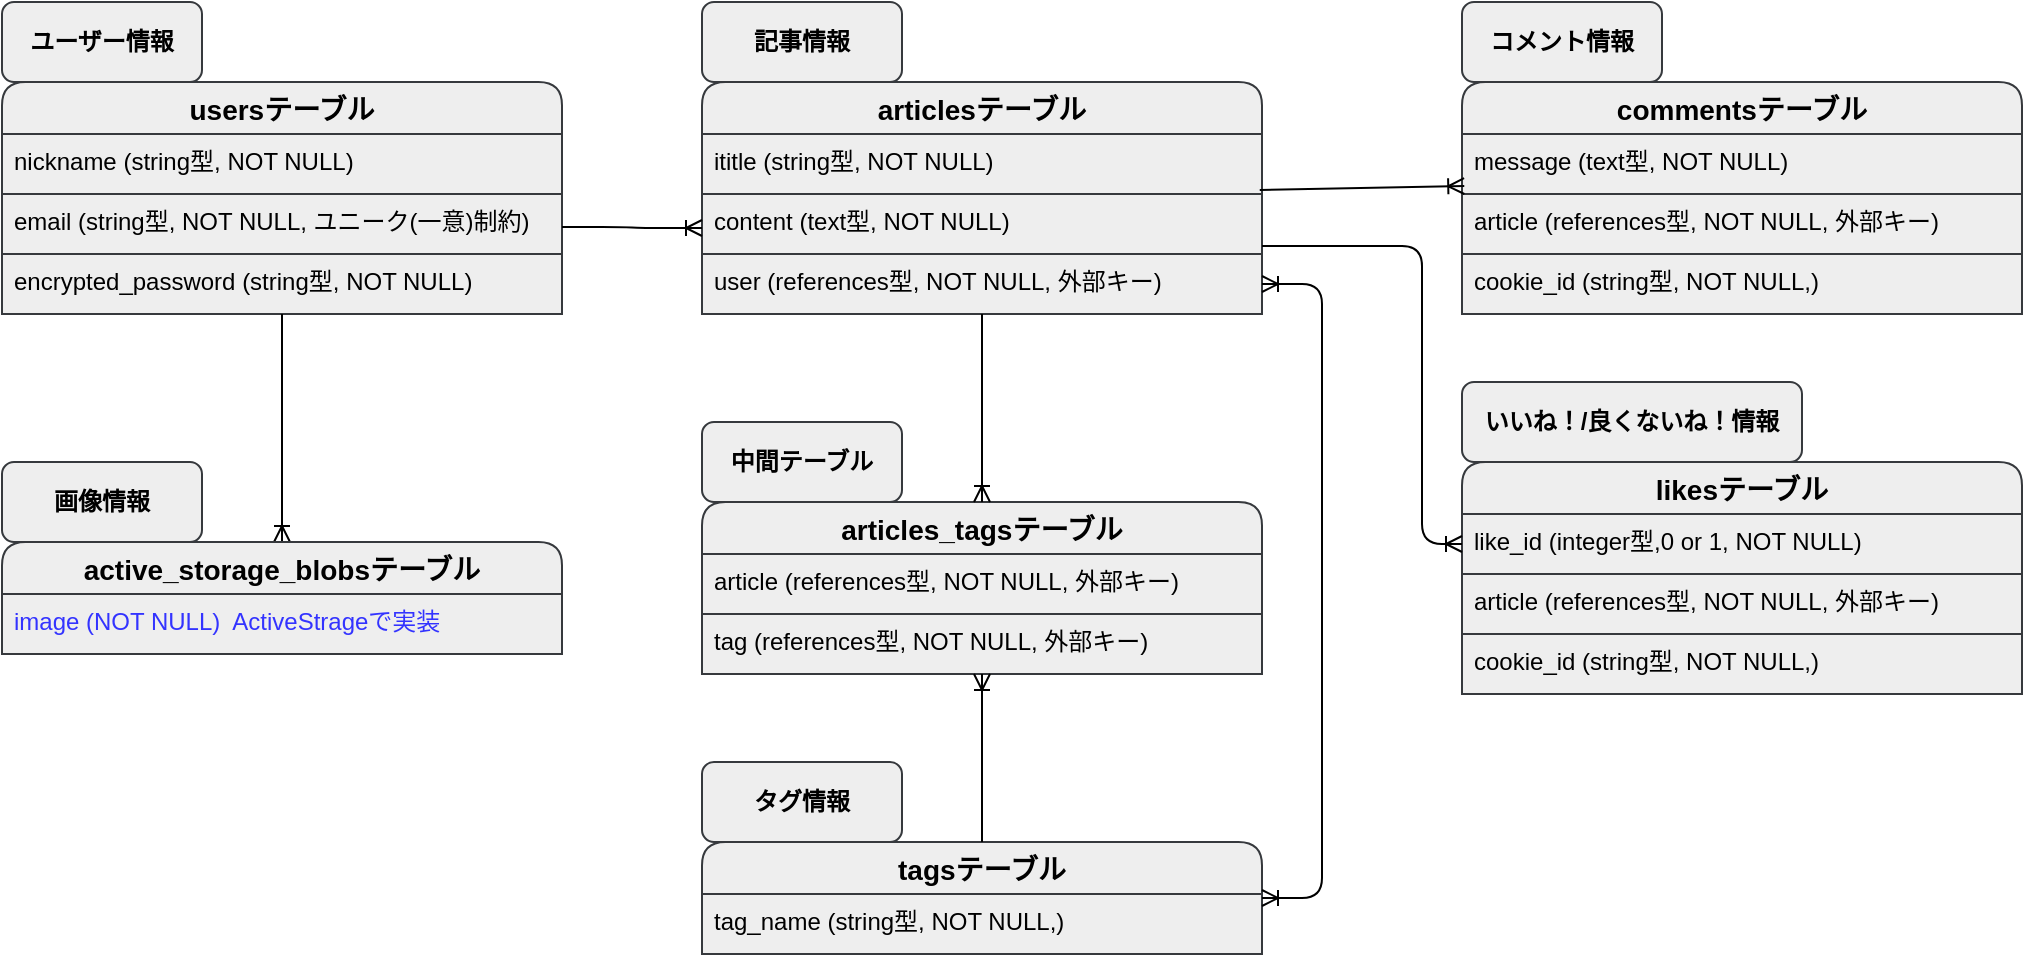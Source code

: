 <mxfile>
    <diagram id="iK9eycRJPg6SYrZd0W95" name="ページ１">
        <mxGraphModel dx="517" dy="526" grid="1" gridSize="10" guides="1" tooltips="1" connect="1" arrows="1" fold="1" page="1" pageScale="1" pageWidth="827" pageHeight="1169" math="0" shadow="0">
            <root>
                <mxCell id="VafTBtpye_XPdqLhDcZI-0"/>
                <mxCell id="VafTBtpye_XPdqLhDcZI-1" parent="VafTBtpye_XPdqLhDcZI-0"/>
                <mxCell id="drJjomzJPlkLiz0vsGmV-22" value="usersテーブル" style="swimlane;fontStyle=1;childLayout=stackLayout;horizontal=1;startSize=26;horizontalStack=0;resizeParent=1;resizeParentMax=0;resizeLast=0;collapsible=1;marginBottom=0;align=center;fontSize=14;rounded=1;labelBackgroundColor=none;fillColor=#eeeeee;strokeColor=#36393d;fontColor=#000000;" parent="VafTBtpye_XPdqLhDcZI-1" vertex="1">
                    <mxGeometry x="30" y="80" width="280" height="116" as="geometry"/>
                </mxCell>
                <mxCell id="drJjomzJPlkLiz0vsGmV-23" value="nickname (string型, NOT NULL)" style="text;strokeColor=#36393d;fillColor=#eeeeee;spacingLeft=4;spacingRight=4;overflow=hidden;rotatable=0;points=[[0,0.5],[1,0.5]];portConstraint=eastwest;fontSize=12;labelBackgroundColor=none;fontColor=#000000;" parent="drJjomzJPlkLiz0vsGmV-22" vertex="1">
                    <mxGeometry y="26" width="280" height="30" as="geometry"/>
                </mxCell>
                <mxCell id="drJjomzJPlkLiz0vsGmV-24" value="email (string型, NOT NULL, ユニーク(一意)制約)" style="text;strokeColor=#36393d;fillColor=#eeeeee;spacingLeft=4;spacingRight=4;overflow=hidden;rotatable=0;points=[[0,0.5],[1,0.5]];portConstraint=eastwest;fontSize=12;fontColor=#000000;" parent="drJjomzJPlkLiz0vsGmV-22" vertex="1">
                    <mxGeometry y="56" width="280" height="30" as="geometry"/>
                </mxCell>
                <mxCell id="drJjomzJPlkLiz0vsGmV-26" value="encrypted_password (string型, NOT NULL)" style="text;strokeColor=#36393d;fillColor=#eeeeee;spacingLeft=4;spacingRight=4;overflow=hidden;rotatable=0;points=[[0,0.5],[1,0.5]];portConstraint=eastwest;fontSize=12;fontColor=#000000;" parent="drJjomzJPlkLiz0vsGmV-22" vertex="1">
                    <mxGeometry y="86" width="280" height="30" as="geometry"/>
                </mxCell>
                <mxCell id="drJjomzJPlkLiz0vsGmV-43" style="edgeStyle=orthogonalEdgeStyle;rounded=0;orthogonalLoop=1;jettySize=auto;html=1;exitX=1;exitY=0.5;exitDx=0;exitDy=0;" parent="drJjomzJPlkLiz0vsGmV-22" edge="1">
                    <mxGeometry relative="1" as="geometry">
                        <mxPoint x="280" y="131" as="sourcePoint"/>
                        <mxPoint x="280" y="131" as="targetPoint"/>
                    </mxGeometry>
                </mxCell>
                <mxCell id="drJjomzJPlkLiz0vsGmV-46" value="articlesテーブル" style="swimlane;fontStyle=1;childLayout=stackLayout;horizontal=1;startSize=26;horizontalStack=0;resizeParent=1;resizeParentMax=0;resizeLast=0;collapsible=1;marginBottom=0;align=center;fontSize=14;rounded=1;labelBackgroundColor=none;fillColor=#eeeeee;strokeColor=#36393d;fontColor=#000000;" parent="VafTBtpye_XPdqLhDcZI-1" vertex="1">
                    <mxGeometry x="380" y="80" width="280" height="116" as="geometry"/>
                </mxCell>
                <mxCell id="drJjomzJPlkLiz0vsGmV-48" value="ititle (string型, NOT NULL)" style="text;strokeColor=#36393d;fillColor=#eeeeee;spacingLeft=4;spacingRight=4;overflow=hidden;rotatable=0;points=[[0,0.5],[1,0.5]];portConstraint=eastwest;fontSize=12;fontColor=#000000;" parent="drJjomzJPlkLiz0vsGmV-46" vertex="1">
                    <mxGeometry y="26" width="280" height="30" as="geometry"/>
                </mxCell>
                <mxCell id="drJjomzJPlkLiz0vsGmV-49" value="content (text型, NOT NULL)" style="text;strokeColor=#36393d;fillColor=#eeeeee;spacingLeft=4;spacingRight=4;overflow=hidden;rotatable=0;points=[[0,0.5],[1,0.5]];portConstraint=eastwest;fontSize=12;fontColor=#000000;" parent="drJjomzJPlkLiz0vsGmV-46" vertex="1">
                    <mxGeometry y="56" width="280" height="30" as="geometry"/>
                </mxCell>
                <mxCell id="drJjomzJPlkLiz0vsGmV-58" value="user (references型, NOT NULL, 外部キー)" style="text;strokeColor=#36393d;fillColor=#eeeeee;spacingLeft=4;spacingRight=4;overflow=hidden;rotatable=0;points=[[0,0.5],[1,0.5]];portConstraint=eastwest;fontSize=12;fontColor=#000000;" parent="drJjomzJPlkLiz0vsGmV-46" vertex="1">
                    <mxGeometry y="86" width="280" height="30" as="geometry"/>
                </mxCell>
                <mxCell id="drJjomzJPlkLiz0vsGmV-66" value="tagsテーブル" style="swimlane;fontStyle=1;childLayout=stackLayout;horizontal=1;startSize=26;horizontalStack=0;resizeParent=1;resizeParentMax=0;resizeLast=0;collapsible=1;marginBottom=0;align=center;fontSize=14;rounded=1;labelBackgroundColor=none;fillColor=#eeeeee;strokeColor=#36393d;fontColor=#000000;" parent="VafTBtpye_XPdqLhDcZI-1" vertex="1">
                    <mxGeometry x="380" y="460" width="280" height="56" as="geometry"/>
                </mxCell>
                <mxCell id="1" value="tag_name (string型, NOT NULL,)" style="text;strokeColor=#36393d;fillColor=#eeeeee;spacingLeft=4;spacingRight=4;overflow=hidden;rotatable=0;points=[[0,0.5],[1,0.5]];portConstraint=eastwest;fontSize=12;fontColor=#000000;" parent="drJjomzJPlkLiz0vsGmV-66" vertex="1">
                    <mxGeometry y="26" width="280" height="30" as="geometry"/>
                </mxCell>
                <mxCell id="drJjomzJPlkLiz0vsGmV-82" value="" style="endArrow=none;html=1;rounded=0;fontColor=#000000;entryX=0.5;entryY=1;entryDx=0;entryDy=0;startArrow=ERoneToMany;startFill=0;" parent="VafTBtpye_XPdqLhDcZI-1" target="drJjomzJPlkLiz0vsGmV-22" edge="1">
                    <mxGeometry relative="1" as="geometry">
                        <mxPoint x="170" y="310" as="sourcePoint"/>
                        <mxPoint x="340" y="360" as="targetPoint"/>
                    </mxGeometry>
                </mxCell>
                <mxCell id="drJjomzJPlkLiz0vsGmV-87" value="ユーザー情報" style="whiteSpace=wrap;html=1;align=center;rounded=1;glass=0;labelBackgroundColor=none;strokeColor=#36393d;fillColor=#eeeeee;fontColor=#000000;fontStyle=1" parent="VafTBtpye_XPdqLhDcZI-1" vertex="1">
                    <mxGeometry x="30" y="40" width="100" height="40" as="geometry"/>
                </mxCell>
                <mxCell id="drJjomzJPlkLiz0vsGmV-88" value="記事情報" style="whiteSpace=wrap;html=1;align=center;rounded=1;glass=0;labelBackgroundColor=none;strokeColor=#36393d;fillColor=#eeeeee;fontColor=#000000;fontStyle=1" parent="VafTBtpye_XPdqLhDcZI-1" vertex="1">
                    <mxGeometry x="380" y="40" width="100" height="40" as="geometry"/>
                </mxCell>
                <mxCell id="drJjomzJPlkLiz0vsGmV-89" value="画像情報" style="whiteSpace=wrap;html=1;align=center;rounded=1;glass=0;labelBackgroundColor=none;strokeColor=#36393d;fillColor=#eeeeee;fontColor=#000000;fontStyle=1" parent="VafTBtpye_XPdqLhDcZI-1" vertex="1">
                    <mxGeometry x="30" y="270" width="100" height="40" as="geometry"/>
                </mxCell>
                <mxCell id="drJjomzJPlkLiz0vsGmV-90" value="タグ情報" style="whiteSpace=wrap;html=1;align=center;rounded=1;glass=0;labelBackgroundColor=none;strokeColor=#36393d;fillColor=#eeeeee;fontColor=#000000;fontStyle=1" parent="VafTBtpye_XPdqLhDcZI-1" vertex="1">
                    <mxGeometry x="380" y="420" width="100" height="40" as="geometry"/>
                </mxCell>
                <mxCell id="drJjomzJPlkLiz0vsGmV-94" value="" style="edgeStyle=entityRelationEdgeStyle;fontSize=12;html=1;endArrow=ERoneToMany;fontColor=#000000;exitX=1;exitY=0.5;exitDx=0;exitDy=0;" parent="VafTBtpye_XPdqLhDcZI-1" edge="1">
                    <mxGeometry width="100" height="100" relative="1" as="geometry">
                        <mxPoint x="310" y="152.5" as="sourcePoint"/>
                        <mxPoint x="380" y="153" as="targetPoint"/>
                    </mxGeometry>
                </mxCell>
                <mxCell id="3" value="commentsテーブル" style="swimlane;fontStyle=1;childLayout=stackLayout;horizontal=1;startSize=26;horizontalStack=0;resizeParent=1;resizeParentMax=0;resizeLast=0;collapsible=1;marginBottom=0;align=center;fontSize=14;rounded=1;labelBackgroundColor=none;fillColor=#eeeeee;strokeColor=#36393d;fontColor=#000000;" parent="VafTBtpye_XPdqLhDcZI-1" vertex="1">
                    <mxGeometry x="760" y="80" width="280" height="116" as="geometry"/>
                </mxCell>
                <mxCell id="14" value="message (text型, NOT NULL)" style="text;strokeColor=#36393d;fillColor=#eeeeee;spacingLeft=4;spacingRight=4;overflow=hidden;rotatable=0;points=[[0,0.5],[1,0.5]];portConstraint=eastwest;fontSize=12;fontColor=#000000;" parent="3" vertex="1">
                    <mxGeometry y="26" width="280" height="30" as="geometry"/>
                </mxCell>
                <mxCell id="12" style="edgeStyle=orthogonalEdgeStyle;rounded=0;orthogonalLoop=1;jettySize=auto;html=1;exitX=1;exitY=0.5;exitDx=0;exitDy=0;" parent="3" edge="1">
                    <mxGeometry relative="1" as="geometry">
                        <mxPoint x="280" y="131" as="sourcePoint"/>
                        <mxPoint x="280" y="131" as="targetPoint"/>
                    </mxGeometry>
                </mxCell>
                <mxCell id="16" value="article (references型, NOT NULL, 外部キー)" style="text;strokeColor=#36393d;fillColor=#eeeeee;spacingLeft=4;spacingRight=4;overflow=hidden;rotatable=0;points=[[0,0.5],[1,0.5]];portConstraint=eastwest;fontSize=12;fontColor=#000000;" parent="3" vertex="1">
                    <mxGeometry y="56" width="280" height="30" as="geometry"/>
                </mxCell>
                <mxCell id="47" value="cookie_id (string型, NOT NULL,)" style="text;strokeColor=#36393d;fillColor=#eeeeee;spacingLeft=4;spacingRight=4;overflow=hidden;rotatable=0;points=[[0,0.5],[1,0.5]];portConstraint=eastwest;fontSize=12;fontColor=#000000;" vertex="1" parent="3">
                    <mxGeometry y="86" width="280" height="30" as="geometry"/>
                </mxCell>
                <mxCell id="13" value="コメント情報" style="whiteSpace=wrap;html=1;align=center;rounded=1;glass=0;labelBackgroundColor=none;strokeColor=#36393d;fillColor=#eeeeee;fontColor=#000000;fontStyle=1" parent="VafTBtpye_XPdqLhDcZI-1" vertex="1">
                    <mxGeometry x="760" y="40" width="100" height="40" as="geometry"/>
                </mxCell>
                <mxCell id="19" value="" style="fontSize=12;html=1;endArrow=ERoneToMany;fontColor=#000000;exitX=0.996;exitY=0.933;exitDx=0;exitDy=0;exitPerimeter=0;entryX=0.004;entryY=0.867;entryDx=0;entryDy=0;entryPerimeter=0;" parent="VafTBtpye_XPdqLhDcZI-1" edge="1" target="14" source="drJjomzJPlkLiz0vsGmV-48">
                    <mxGeometry width="100" height="100" relative="1" as="geometry">
                        <mxPoint x="650" y="141" as="sourcePoint"/>
                        <mxPoint x="760" y="136" as="targetPoint"/>
                    </mxGeometry>
                </mxCell>
                <mxCell id="21" value="中間テーブル" style="whiteSpace=wrap;html=1;align=center;rounded=1;glass=0;labelBackgroundColor=none;strokeColor=#36393d;fillColor=#eeeeee;fontColor=#000000;fontStyle=1" vertex="1" parent="VafTBtpye_XPdqLhDcZI-1">
                    <mxGeometry x="380" y="250" width="100" height="40" as="geometry"/>
                </mxCell>
                <mxCell id="22" value="articles_tagsテーブル" style="swimlane;fontStyle=1;childLayout=stackLayout;horizontal=1;startSize=26;horizontalStack=0;resizeParent=1;resizeParentMax=0;resizeLast=0;collapsible=1;marginBottom=0;align=center;fontSize=14;rounded=1;labelBackgroundColor=none;fillColor=#eeeeee;strokeColor=#36393d;fontColor=#000000;" vertex="1" parent="VafTBtpye_XPdqLhDcZI-1">
                    <mxGeometry x="380" y="290" width="280" height="86" as="geometry"/>
                </mxCell>
                <mxCell id="24" value="article (references型, NOT NULL, 外部キー)" style="text;strokeColor=#36393d;fillColor=#eeeeee;spacingLeft=4;spacingRight=4;overflow=hidden;rotatable=0;points=[[0,0.5],[1,0.5]];portConstraint=eastwest;fontSize=12;fontColor=#000000;" vertex="1" parent="22">
                    <mxGeometry y="26" width="280" height="30" as="geometry"/>
                </mxCell>
                <mxCell id="26" value="tag (references型, NOT NULL, 外部キー)" style="text;strokeColor=#36393d;fillColor=#eeeeee;spacingLeft=4;spacingRight=4;overflow=hidden;rotatable=0;points=[[0,0.5],[1,0.5]];portConstraint=eastwest;fontSize=12;fontColor=#000000;" vertex="1" parent="22">
                    <mxGeometry y="56" width="280" height="30" as="geometry"/>
                </mxCell>
                <mxCell id="29" value="" style="fontSize=12;html=1;endArrow=ERoneToMany;fontColor=#000000;exitX=0.5;exitY=1;exitDx=0;exitDy=0;exitPerimeter=0;entryX=0.5;entryY=0;entryDx=0;entryDy=0;" edge="1" parent="VafTBtpye_XPdqLhDcZI-1" source="drJjomzJPlkLiz0vsGmV-58" target="22">
                    <mxGeometry width="100" height="100" relative="1" as="geometry">
                        <mxPoint x="560" y="240" as="sourcePoint"/>
                        <mxPoint x="620" y="240" as="targetPoint"/>
                    </mxGeometry>
                </mxCell>
                <mxCell id="30" value="" style="fontSize=12;html=1;endArrow=ERoneToMany;fontColor=#000000;exitX=0.5;exitY=0;exitDx=0;exitDy=0;entryX=0.5;entryY=1;entryDx=0;entryDy=0;" edge="1" parent="VafTBtpye_XPdqLhDcZI-1" source="drJjomzJPlkLiz0vsGmV-66" target="22">
                    <mxGeometry width="100" height="100" relative="1" as="geometry">
                        <mxPoint x="570" y="236" as="sourcePoint"/>
                        <mxPoint x="650" y="420" as="targetPoint"/>
                        <Array as="points"/>
                    </mxGeometry>
                </mxCell>
                <mxCell id="33" value="" style="edgeStyle=entityRelationEdgeStyle;fontSize=12;html=1;endArrow=ERoneToMany;startArrow=ERoneToMany;exitX=1;exitY=0.5;exitDx=0;exitDy=0;entryX=1;entryY=0.5;entryDx=0;entryDy=0;" edge="1" parent="VafTBtpye_XPdqLhDcZI-1" source="drJjomzJPlkLiz0vsGmV-66" target="drJjomzJPlkLiz0vsGmV-58">
                    <mxGeometry width="100" height="100" relative="1" as="geometry">
                        <mxPoint x="670" y="410" as="sourcePoint"/>
                        <mxPoint x="740" y="220" as="targetPoint"/>
                    </mxGeometry>
                </mxCell>
                <mxCell id="34" value="active_storage_blobsテーブル" style="swimlane;fontStyle=1;childLayout=stackLayout;horizontal=1;startSize=26;horizontalStack=0;resizeParent=1;resizeParentMax=0;resizeLast=0;collapsible=1;marginBottom=0;align=center;fontSize=14;rounded=1;labelBackgroundColor=none;fillColor=#eeeeee;strokeColor=#36393d;fontColor=#000000;" vertex="1" parent="VafTBtpye_XPdqLhDcZI-1">
                    <mxGeometry x="30" y="310" width="280" height="56" as="geometry"/>
                </mxCell>
                <mxCell id="35" value="image (NOT NULL)  ActiveStrageで実装" style="text;strokeColor=#36393d;fillColor=#eeeeee;spacingLeft=4;spacingRight=4;overflow=hidden;rotatable=0;points=[[0,0.5],[1,0.5]];portConstraint=eastwest;fontSize=12;fontColor=#3333FF;" vertex="1" parent="34">
                    <mxGeometry y="26" width="280" height="30" as="geometry"/>
                </mxCell>
                <mxCell id="39" value="likesテーブル" style="swimlane;fontStyle=1;childLayout=stackLayout;horizontal=1;startSize=26;horizontalStack=0;resizeParent=1;resizeParentMax=0;resizeLast=0;collapsible=1;marginBottom=0;align=center;fontSize=14;rounded=1;labelBackgroundColor=none;fillColor=#eeeeee;strokeColor=#36393d;fontColor=#000000;" vertex="1" parent="VafTBtpye_XPdqLhDcZI-1">
                    <mxGeometry x="760" y="270" width="280" height="116" as="geometry"/>
                </mxCell>
                <mxCell id="40" value="like_id (integer型,0 or 1, NOT NULL)" style="text;strokeColor=#36393d;fillColor=#eeeeee;spacingLeft=4;spacingRight=4;overflow=hidden;rotatable=0;points=[[0,0.5],[1,0.5]];portConstraint=eastwest;fontSize=12;fontColor=#000000;" vertex="1" parent="39">
                    <mxGeometry y="26" width="280" height="30" as="geometry"/>
                </mxCell>
                <mxCell id="41" style="edgeStyle=orthogonalEdgeStyle;rounded=0;orthogonalLoop=1;jettySize=auto;html=1;exitX=1;exitY=0.5;exitDx=0;exitDy=0;" edge="1" parent="39">
                    <mxGeometry relative="1" as="geometry">
                        <mxPoint x="280" y="131" as="sourcePoint"/>
                        <mxPoint x="280" y="131" as="targetPoint"/>
                    </mxGeometry>
                </mxCell>
                <mxCell id="42" value="article (references型, NOT NULL, 外部キー)" style="text;strokeColor=#36393d;fillColor=#eeeeee;spacingLeft=4;spacingRight=4;overflow=hidden;rotatable=0;points=[[0,0.5],[1,0.5]];portConstraint=eastwest;fontSize=12;fontColor=#000000;" vertex="1" parent="39">
                    <mxGeometry y="56" width="280" height="30" as="geometry"/>
                </mxCell>
                <mxCell id="48" value="cookie_id (string型, NOT NULL,)" style="text;strokeColor=#36393d;fillColor=#eeeeee;spacingLeft=4;spacingRight=4;overflow=hidden;rotatable=0;points=[[0,0.5],[1,0.5]];portConstraint=eastwest;fontSize=12;fontColor=#000000;" vertex="1" parent="39">
                    <mxGeometry y="86" width="280" height="30" as="geometry"/>
                </mxCell>
                <mxCell id="43" value="いいね！/良くないね！情報" style="whiteSpace=wrap;html=1;align=center;rounded=1;glass=0;labelBackgroundColor=none;strokeColor=#36393d;fillColor=#eeeeee;fontColor=#000000;fontStyle=1" vertex="1" parent="VafTBtpye_XPdqLhDcZI-1">
                    <mxGeometry x="760" y="230" width="170" height="40" as="geometry"/>
                </mxCell>
                <mxCell id="44" value="" style="fontSize=12;html=1;endArrow=ERoneToMany;fontColor=#000000;entryX=0;entryY=0.5;entryDx=0;entryDy=0;exitX=1;exitY=0.867;exitDx=0;exitDy=0;exitPerimeter=0;" edge="1" parent="VafTBtpye_XPdqLhDcZI-1" source="drJjomzJPlkLiz0vsGmV-49" target="40">
                    <mxGeometry width="100" height="100" relative="1" as="geometry">
                        <mxPoint x="740" y="160" as="sourcePoint"/>
                        <mxPoint x="770" y="160" as="targetPoint"/>
                        <Array as="points">
                            <mxPoint x="740" y="162"/>
                            <mxPoint x="740" y="311"/>
                        </Array>
                    </mxGeometry>
                </mxCell>
            </root>
        </mxGraphModel>
    </diagram>
</mxfile>
